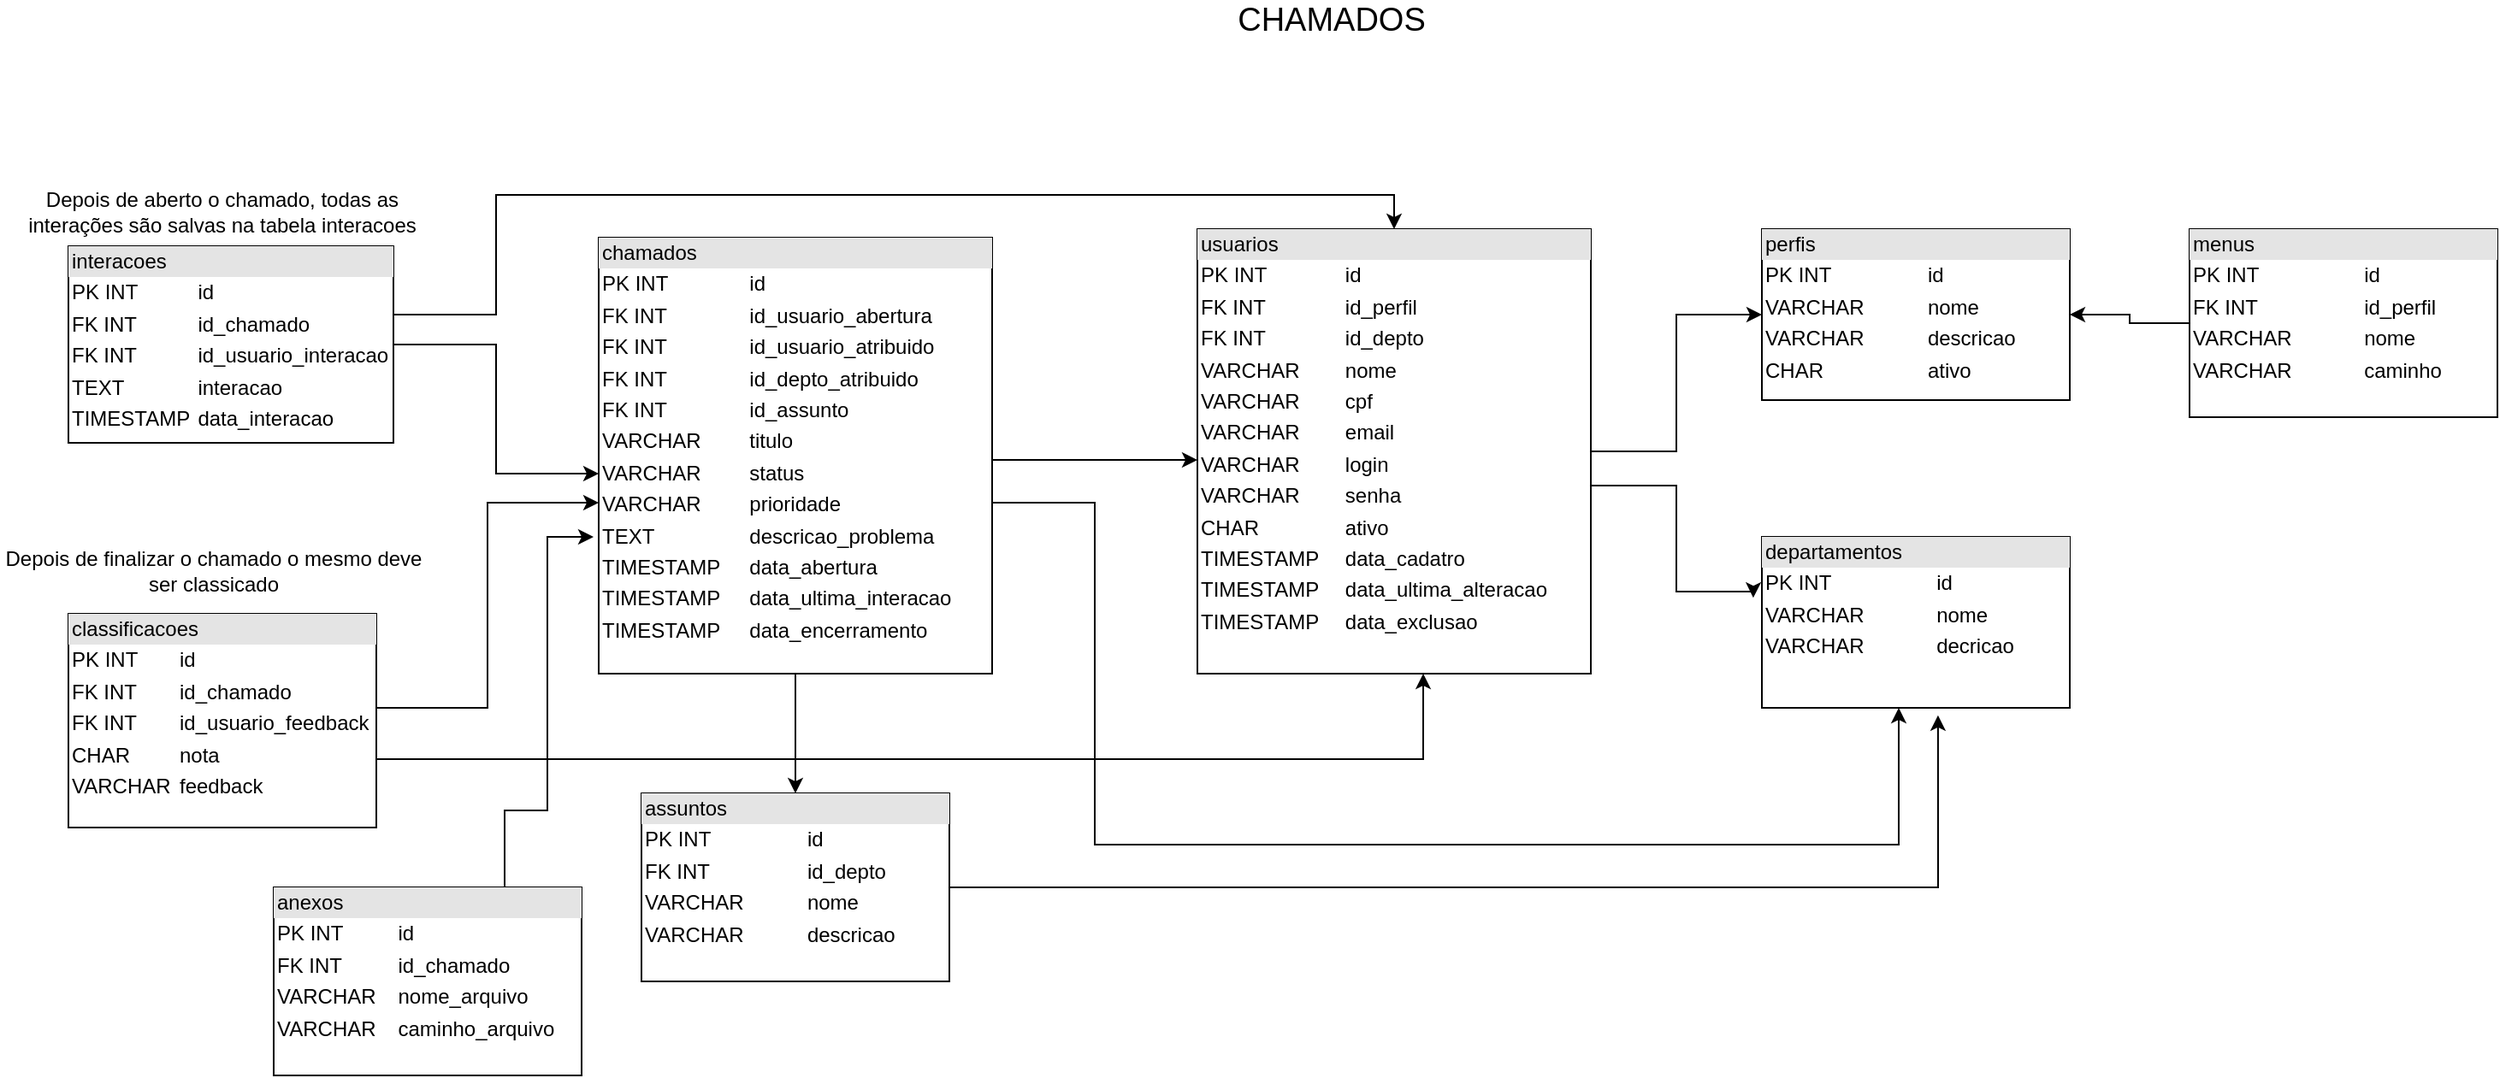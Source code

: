 <mxfile version="10.6.7" type="device"><diagram id="5XXHYPxFG7JNDpkrTKfz" name="Page-1"><mxGraphModel dx="1667" dy="452" grid="1" gridSize="10" guides="1" tooltips="1" connect="1" arrows="1" fold="1" page="1" pageScale="1" pageWidth="827" pageHeight="1169" math="0" shadow="0"><root><mxCell id="0"/><mxCell id="1" parent="0"/><mxCell id="LSVG4YA5QEsUSJJaWVUW-13" style="edgeStyle=orthogonalEdgeStyle;rounded=0;orthogonalLoop=1;jettySize=auto;html=1;" parent="1" source="LSVG4YA5QEsUSJJaWVUW-2" target="LSVG4YA5QEsUSJJaWVUW-6" edge="1"><mxGeometry relative="1" as="geometry"/></mxCell><mxCell id="LSVG4YA5QEsUSJJaWVUW-14" style="edgeStyle=orthogonalEdgeStyle;rounded=0;orthogonalLoop=1;jettySize=auto;html=1;entryX=-0.028;entryY=0.356;entryDx=0;entryDy=0;entryPerimeter=0;" parent="1" source="LSVG4YA5QEsUSJJaWVUW-2" target="LSVG4YA5QEsUSJJaWVUW-9" edge="1"><mxGeometry relative="1" as="geometry"><Array as="points"><mxPoint x="330" y="300"/><mxPoint x="330" y="362"/></Array></mxGeometry></mxCell><mxCell id="LSVG4YA5QEsUSJJaWVUW-2" value="&lt;div style=&quot;box-sizing: border-box ; width: 100% ; background: #e4e4e4 ; padding: 2px&quot;&gt;usuarios&lt;/div&gt;&lt;table style=&quot;width: 100% ; font-size: 1em&quot; cellpadding=&quot;2&quot; cellspacing=&quot;0&quot;&gt;&lt;tbody&gt;&lt;tr&gt;&lt;td&gt;PK INT&lt;/td&gt;&lt;td&gt;id&lt;/td&gt;&lt;td&gt;&lt;br&gt;&lt;/td&gt;&lt;/tr&gt;&lt;tr&gt;&lt;td&gt;FK INT&lt;/td&gt;&lt;td&gt;id_perfil&lt;/td&gt;&lt;td&gt;&lt;br&gt;&lt;/td&gt;&lt;/tr&gt;&lt;tr&gt;&lt;td&gt;FK INT&lt;/td&gt;&lt;td&gt;id_depto&lt;br&gt;&lt;/td&gt;&lt;td&gt;&lt;br&gt;&lt;/td&gt;&lt;/tr&gt;&lt;tr&gt;&lt;td&gt;VARCHAR&lt;/td&gt;&lt;td&gt;nome&lt;/td&gt;&lt;td&gt;&lt;br&gt;&lt;/td&gt;&lt;/tr&gt;&lt;tr&gt;&lt;td&gt;VARCHAR&lt;/td&gt;&lt;td&gt;cpf&lt;/td&gt;&lt;td&gt;&lt;br&gt;&lt;/td&gt;&lt;/tr&gt;&lt;tr&gt;&lt;td&gt;VARCHAR&lt;br&gt;&lt;/td&gt;&lt;td&gt;email&lt;br&gt;&lt;/td&gt;&lt;td&gt;&lt;br&gt;&lt;/td&gt;&lt;/tr&gt;&lt;tr&gt;&lt;td&gt;VARCHAR&lt;/td&gt;&lt;td&gt;login&lt;/td&gt;&lt;td&gt;&lt;br&gt;&lt;/td&gt;&lt;/tr&gt;&lt;tr&gt;&lt;td&gt;VARCHAR&lt;br&gt;&lt;/td&gt;&lt;td&gt;senha&lt;/td&gt;&lt;td&gt;&lt;br&gt;&lt;/td&gt;&lt;/tr&gt;&lt;tr&gt;&lt;td&gt;CHAR&lt;/td&gt;&lt;td&gt;ativo&lt;/td&gt;&lt;td&gt;&lt;br&gt;&lt;/td&gt;&lt;/tr&gt;&lt;tr&gt;&lt;td&gt;TIMESTAMP&lt;/td&gt;&lt;td&gt;data_cadatro&lt;/td&gt;&lt;td&gt;&lt;br&gt;&lt;/td&gt;&lt;/tr&gt;&lt;tr&gt;&lt;td&gt;TIMESTAMP&lt;br&gt;&lt;/td&gt;&lt;td&gt;data_ultima_alteracao&lt;/td&gt;&lt;td&gt;&lt;br&gt;&lt;/td&gt;&lt;/tr&gt;&lt;tr&gt;&lt;td&gt;TIMESTAMP&lt;br&gt;&lt;/td&gt;&lt;td&gt;data_exclusao&lt;br&gt;&lt;/td&gt;&lt;td&gt;&lt;br&gt;&lt;/td&gt;&lt;/tr&gt;&lt;tr&gt;&lt;td&gt;&lt;br&gt;&lt;/td&gt;&lt;td&gt;&lt;br&gt;&lt;/td&gt;&lt;td&gt;&lt;br&gt;&lt;/td&gt;&lt;/tr&gt;&lt;tr&gt;&lt;td&gt;&lt;br&gt;&lt;/td&gt;&lt;td&gt;&lt;br&gt;&lt;/td&gt;&lt;td&gt;&lt;br&gt;&lt;/td&gt;&lt;/tr&gt;&lt;/tbody&gt;&lt;/table&gt;" style="verticalAlign=top;align=left;overflow=fill;html=1;" parent="1" vertex="1"><mxGeometry x="50" y="150" width="230" height="260" as="geometry"/></mxCell><mxCell id="LSVG4YA5QEsUSJJaWVUW-4" value="&lt;font style=&quot;font-size: 19px&quot;&gt;CHAMADOS&lt;br&gt;&lt;/font&gt;&lt;br&gt;" style="text;html=1;strokeColor=none;fillColor=none;align=center;verticalAlign=middle;whiteSpace=wrap;rounded=0;strokeWidth=1;" parent="1" vertex="1"><mxGeometry x="30" y="20" width="197" height="30" as="geometry"/></mxCell><mxCell id="LSVG4YA5QEsUSJJaWVUW-6" value="&lt;div style=&quot;box-sizing: border-box ; width: 100% ; background: #e4e4e4 ; padding: 2px&quot;&gt;perfis&lt;/div&gt;&lt;table style=&quot;width: 100% ; font-size: 1em&quot; cellpadding=&quot;2&quot; cellspacing=&quot;0&quot;&gt;&lt;tbody&gt;&lt;tr&gt;&lt;td&gt;PK INT&lt;/td&gt;&lt;td&gt;id&lt;/td&gt;&lt;/tr&gt;&lt;tr&gt;&lt;td&gt;VARCHAR&lt;/td&gt;&lt;td&gt;nome&lt;/td&gt;&lt;/tr&gt;&lt;tr&gt;&lt;td&gt;VARCHAR&lt;/td&gt;&lt;td&gt;descricao&lt;br&gt;&lt;/td&gt;&lt;/tr&gt;&lt;tr&gt;&lt;td&gt;CHAR&lt;/td&gt;&lt;td&gt;ativo&lt;/td&gt;&lt;/tr&gt;&lt;/tbody&gt;&lt;/table&gt;" style="verticalAlign=top;align=left;overflow=fill;html=1;strokeWidth=1;" parent="1" vertex="1"><mxGeometry x="380" y="150" width="180" height="100" as="geometry"/></mxCell><mxCell id="LSVG4YA5QEsUSJJaWVUW-9" value="&lt;div style=&quot;box-sizing: border-box ; width: 100% ; background: #e4e4e4 ; padding: 2px&quot;&gt;departamentos&lt;/div&gt;&lt;table style=&quot;width: 100% ; font-size: 1em&quot; cellpadding=&quot;2&quot; cellspacing=&quot;0&quot;&gt;&lt;tbody&gt;&lt;tr&gt;&lt;td&gt;PK INT&lt;/td&gt;&lt;td&gt;id&lt;/td&gt;&lt;/tr&gt;&lt;tr&gt;&lt;td&gt;VARCHAR&lt;/td&gt;&lt;td&gt;nome&lt;/td&gt;&lt;/tr&gt;&lt;tr&gt;&lt;td&gt;VARCHAR&lt;/td&gt;&lt;td&gt;decricao&lt;/td&gt;&lt;/tr&gt;&lt;/tbody&gt;&lt;/table&gt;" style="verticalAlign=top;align=left;overflow=fill;html=1;strokeWidth=1;" parent="1" vertex="1"><mxGeometry x="380" y="330" width="180" height="100" as="geometry"/></mxCell><mxCell id="LSVG4YA5QEsUSJJaWVUW-15" style="edgeStyle=orthogonalEdgeStyle;rounded=0;orthogonalLoop=1;jettySize=auto;html=1;entryX=1;entryY=0.5;entryDx=0;entryDy=0;" parent="1" source="LSVG4YA5QEsUSJJaWVUW-10" target="LSVG4YA5QEsUSJJaWVUW-6" edge="1"><mxGeometry relative="1" as="geometry"/></mxCell><mxCell id="LSVG4YA5QEsUSJJaWVUW-10" value="&lt;div style=&quot;box-sizing: border-box ; width: 100% ; background: #e4e4e4 ; padding: 2px&quot;&gt;menus&lt;/div&gt;&lt;table style=&quot;width: 100% ; font-size: 1em&quot; cellpadding=&quot;2&quot; cellspacing=&quot;0&quot;&gt;&lt;tbody&gt;&lt;tr&gt;&lt;td&gt;PK INT&lt;/td&gt;&lt;td&gt;id&lt;/td&gt;&lt;/tr&gt;&lt;tr&gt;&lt;td&gt;FK INT&lt;/td&gt;&lt;td&gt;id_perfil&lt;/td&gt;&lt;/tr&gt;&lt;tr&gt;&lt;td&gt;VARCHAR&lt;/td&gt;&lt;td&gt;nome&lt;/td&gt;&lt;/tr&gt;&lt;tr&gt;&lt;td&gt;VARCHAR&lt;/td&gt;&lt;td&gt;caminho&lt;br&gt;&lt;/td&gt;&lt;/tr&gt;&lt;/tbody&gt;&lt;/table&gt;" style="verticalAlign=top;align=left;overflow=fill;html=1;strokeWidth=1;" parent="1" vertex="1"><mxGeometry x="630" y="150" width="180" height="110" as="geometry"/></mxCell><mxCell id="f08T2tUrefxzqDwAZMJu-2" style="edgeStyle=orthogonalEdgeStyle;rounded=0;orthogonalLoop=1;jettySize=auto;html=1;" parent="1" source="f08T2tUrefxzqDwAZMJu-1" target="LSVG4YA5QEsUSJJaWVUW-2" edge="1"><mxGeometry relative="1" as="geometry"><Array as="points"><mxPoint x="-40" y="285"/><mxPoint x="-40" y="285"/></Array></mxGeometry></mxCell><mxCell id="f08T2tUrefxzqDwAZMJu-3" style="edgeStyle=orthogonalEdgeStyle;rounded=0;orthogonalLoop=1;jettySize=auto;html=1;" parent="1" source="f08T2tUrefxzqDwAZMJu-1" target="LSVG4YA5QEsUSJJaWVUW-9" edge="1"><mxGeometry relative="1" as="geometry"><Array as="points"><mxPoint x="-10" y="310"/><mxPoint x="-10" y="510"/><mxPoint x="460" y="510"/></Array></mxGeometry></mxCell><mxCell id="f08T2tUrefxzqDwAZMJu-6" style="edgeStyle=orthogonalEdgeStyle;rounded=0;orthogonalLoop=1;jettySize=auto;html=1;entryX=0.5;entryY=0;entryDx=0;entryDy=0;" parent="1" source="f08T2tUrefxzqDwAZMJu-1" target="f08T2tUrefxzqDwAZMJu-4" edge="1"><mxGeometry relative="1" as="geometry"/></mxCell><mxCell id="f08T2tUrefxzqDwAZMJu-1" value="&lt;div style=&quot;box-sizing: border-box ; width: 100% ; background: #e4e4e4 ; padding: 2px&quot;&gt;chamados&lt;/div&gt;&lt;table style=&quot;width: 100% ; font-size: 1em&quot; cellpadding=&quot;2&quot; cellspacing=&quot;0&quot;&gt;&lt;tbody&gt;&lt;tr&gt;&lt;td&gt;PK INT&lt;/td&gt;&lt;td&gt;id&lt;/td&gt;&lt;/tr&gt;&lt;tr&gt;&lt;td&gt;FK INT&lt;/td&gt;&lt;td&gt;id_usuario_abertura&lt;/td&gt;&lt;/tr&gt;&lt;tr&gt;&lt;td&gt;FK INT&lt;/td&gt;&lt;td&gt;id_usuario_atribuido&lt;/td&gt;&lt;/tr&gt;&lt;tr&gt;&lt;td&gt;FK INT&lt;/td&gt;&lt;td&gt;id_depto_atribuido&lt;br&gt;&lt;/td&gt;&lt;/tr&gt;&lt;tr&gt;&lt;td&gt;FK INT&lt;/td&gt;&lt;td&gt;id_assunto&lt;/td&gt;&lt;/tr&gt;&lt;tr&gt;&lt;td&gt;VARCHAR&lt;/td&gt;&lt;td&gt;titulo&lt;/td&gt;&lt;/tr&gt;&lt;tr&gt;&lt;td&gt;VARCHAR&lt;/td&gt;&lt;td&gt;status&lt;/td&gt;&lt;/tr&gt;&lt;tr&gt;&lt;td&gt;VARCHAR&lt;/td&gt;&lt;td&gt;prioridade&lt;/td&gt;&lt;/tr&gt;&lt;tr&gt;&lt;td&gt;TEXT&lt;/td&gt;&lt;td&gt;descricao_problema&lt;/td&gt;&lt;/tr&gt;&lt;tr&gt;&lt;td&gt;TIMESTAMP&lt;/td&gt;&lt;td&gt;data_abertura&lt;/td&gt;&lt;/tr&gt;&lt;tr&gt;&lt;td&gt;TIMESTAMP&lt;/td&gt;&lt;td&gt;data_ultima_interacao&lt;/td&gt;&lt;/tr&gt;&lt;tr&gt;&lt;td&gt;TIMESTAMP&lt;/td&gt;&lt;td&gt;data_encerramento&lt;/td&gt;&lt;/tr&gt;&lt;/tbody&gt;&lt;/table&gt;" style="verticalAlign=top;align=left;overflow=fill;html=1;" parent="1" vertex="1"><mxGeometry x="-300" y="155" width="230" height="255" as="geometry"/></mxCell><mxCell id="f08T2tUrefxzqDwAZMJu-11" style="edgeStyle=orthogonalEdgeStyle;rounded=0;orthogonalLoop=1;jettySize=auto;html=1;entryX=0.572;entryY=1.044;entryDx=0;entryDy=0;entryPerimeter=0;" parent="1" source="f08T2tUrefxzqDwAZMJu-4" target="LSVG4YA5QEsUSJJaWVUW-9" edge="1"><mxGeometry relative="1" as="geometry"/></mxCell><mxCell id="f08T2tUrefxzqDwAZMJu-4" value="&lt;div style=&quot;box-sizing: border-box ; width: 100% ; background: #e4e4e4 ; padding: 2px&quot;&gt;assuntos&lt;/div&gt;&lt;table style=&quot;width: 100% ; font-size: 1em&quot; cellpadding=&quot;2&quot; cellspacing=&quot;0&quot;&gt;&lt;tbody&gt;&lt;tr&gt;&lt;td&gt;PK INT&lt;/td&gt;&lt;td&gt;id&lt;/td&gt;&lt;/tr&gt;&lt;tr&gt;&lt;td&gt;FK INT&lt;/td&gt;&lt;td&gt;id_depto&lt;/td&gt;&lt;/tr&gt;&lt;tr&gt;&lt;td&gt;VARCHAR&lt;/td&gt;&lt;td&gt;nome&lt;/td&gt;&lt;/tr&gt;&lt;tr&gt;&lt;td&gt;VARCHAR&lt;/td&gt;&lt;td&gt;descricao&lt;/td&gt;&lt;/tr&gt;&lt;tr&gt;&lt;td&gt;&lt;br&gt;&lt;/td&gt;&lt;td&gt;&lt;br&gt;&lt;/td&gt;&lt;/tr&gt;&lt;/tbody&gt;&lt;/table&gt;" style="verticalAlign=top;align=left;overflow=fill;html=1;" parent="1" vertex="1"><mxGeometry x="-275" y="480" width="180" height="110" as="geometry"/></mxCell><mxCell id="f08T2tUrefxzqDwAZMJu-8" style="edgeStyle=orthogonalEdgeStyle;rounded=0;orthogonalLoop=1;jettySize=auto;html=1;" parent="1" source="f08T2tUrefxzqDwAZMJu-7" target="f08T2tUrefxzqDwAZMJu-1" edge="1"><mxGeometry relative="1" as="geometry"><Array as="points"><mxPoint x="-360" y="218"/><mxPoint x="-360" y="293"/></Array></mxGeometry></mxCell><mxCell id="f08T2tUrefxzqDwAZMJu-10" style="edgeStyle=orthogonalEdgeStyle;rounded=0;orthogonalLoop=1;jettySize=auto;html=1;" parent="1" source="f08T2tUrefxzqDwAZMJu-7" target="LSVG4YA5QEsUSJJaWVUW-2" edge="1"><mxGeometry relative="1" as="geometry"><Array as="points"><mxPoint x="-360" y="200"/><mxPoint x="-360" y="130"/><mxPoint x="165" y="130"/></Array></mxGeometry></mxCell><mxCell id="f08T2tUrefxzqDwAZMJu-7" value="&lt;div style=&quot;box-sizing: border-box ; width: 100% ; background: #e4e4e4 ; padding: 2px&quot;&gt;interacoes&lt;/div&gt;&lt;table style=&quot;width: 100% ; font-size: 1em&quot; cellpadding=&quot;2&quot; cellspacing=&quot;0&quot;&gt;&lt;tbody&gt;&lt;tr&gt;&lt;td&gt;PK INT&lt;/td&gt;&lt;td&gt;id&lt;/td&gt;&lt;/tr&gt;&lt;tr&gt;&lt;td&gt;FK INT&lt;/td&gt;&lt;td&gt;id_chamado&lt;/td&gt;&lt;/tr&gt;&lt;tr&gt;&lt;td&gt;FK INT&lt;/td&gt;&lt;td&gt;id_usuario_interacao&lt;/td&gt;&lt;/tr&gt;&lt;tr&gt;&lt;td&gt;TEXT&lt;/td&gt;&lt;td&gt;interacao&lt;/td&gt;&lt;/tr&gt;&lt;tr&gt;&lt;td&gt;TIMESTAMP&lt;/td&gt;&lt;td&gt;data_interacao&lt;/td&gt;&lt;/tr&gt;&lt;/tbody&gt;&lt;/table&gt;" style="verticalAlign=top;align=left;overflow=fill;html=1;" parent="1" vertex="1"><mxGeometry x="-610" y="160" width="190" height="115" as="geometry"/></mxCell><mxCell id="f08T2tUrefxzqDwAZMJu-9" value="Depois de aberto o chamado, todas as interações são salvas na tabela interacoes" style="text;html=1;strokeColor=none;fillColor=none;align=center;verticalAlign=middle;whiteSpace=wrap;rounded=0;" parent="1" vertex="1"><mxGeometry x="-645" y="130" width="250" height="20" as="geometry"/></mxCell><mxCell id="f08T2tUrefxzqDwAZMJu-13" style="edgeStyle=orthogonalEdgeStyle;rounded=0;orthogonalLoop=1;jettySize=auto;html=1;entryX=0.574;entryY=1;entryDx=0;entryDy=0;entryPerimeter=0;exitX=1;exitY=0.5;exitDx=0;exitDy=0;" parent="1" source="f08T2tUrefxzqDwAZMJu-12" target="LSVG4YA5QEsUSJJaWVUW-2" edge="1"><mxGeometry relative="1" as="geometry"><mxPoint x="-390" y="430" as="sourcePoint"/><Array as="points"><mxPoint x="-430" y="460"/><mxPoint x="182" y="460"/></Array></mxGeometry></mxCell><mxCell id="f08T2tUrefxzqDwAZMJu-14" style="edgeStyle=orthogonalEdgeStyle;rounded=0;orthogonalLoop=1;jettySize=auto;html=1;" parent="1" source="f08T2tUrefxzqDwAZMJu-12" target="f08T2tUrefxzqDwAZMJu-1" edge="1"><mxGeometry relative="1" as="geometry"><Array as="points"><mxPoint x="-365" y="430"/><mxPoint x="-365" y="310"/></Array></mxGeometry></mxCell><mxCell id="f08T2tUrefxzqDwAZMJu-12" value="&lt;div style=&quot;box-sizing: border-box ; width: 100% ; background: #e4e4e4 ; padding: 2px&quot;&gt;classificacoes&lt;/div&gt;&lt;table style=&quot;width: 100% ; font-size: 1em&quot; cellpadding=&quot;2&quot; cellspacing=&quot;0&quot;&gt;&lt;tbody&gt;&lt;tr&gt;&lt;td&gt;PK INT&lt;/td&gt;&lt;td&gt;id&lt;/td&gt;&lt;/tr&gt;&lt;tr&gt;&lt;td&gt;FK INT&lt;/td&gt;&lt;td&gt;id_chamado&lt;/td&gt;&lt;/tr&gt;&lt;tr&gt;&lt;td&gt;FK INT&lt;/td&gt;&lt;td&gt;id_usuario_feedback&lt;/td&gt;&lt;/tr&gt;&lt;tr&gt;&lt;td&gt;CHAR&lt;/td&gt;&lt;td&gt;nota&lt;/td&gt;&lt;/tr&gt;&lt;tr&gt;&lt;td&gt;VARCHAR&lt;/td&gt;&lt;td&gt;feedback&lt;/td&gt;&lt;/tr&gt;&lt;/tbody&gt;&lt;/table&gt;" style="verticalAlign=top;align=left;overflow=fill;html=1;" parent="1" vertex="1"><mxGeometry x="-610" y="375" width="180" height="125" as="geometry"/></mxCell><mxCell id="f08T2tUrefxzqDwAZMJu-15" value="Depois de finalizar o chamado o mesmo deve ser classicado&lt;br&gt;" style="text;html=1;strokeColor=none;fillColor=none;align=center;verticalAlign=middle;whiteSpace=wrap;rounded=0;" parent="1" vertex="1"><mxGeometry x="-650" y="340" width="250" height="20" as="geometry"/></mxCell><mxCell id="d1hs8jPdkwlKcqqyMkEM-2" style="edgeStyle=orthogonalEdgeStyle;rounded=0;orthogonalLoop=1;jettySize=auto;html=1;exitX=0.75;exitY=0;exitDx=0;exitDy=0;" edge="1" parent="1" source="d1hs8jPdkwlKcqqyMkEM-1"><mxGeometry relative="1" as="geometry"><mxPoint x="-303" y="330" as="targetPoint"/><Array as="points"><mxPoint x="-355" y="490"/><mxPoint x="-330" y="490"/><mxPoint x="-330" y="330"/></Array></mxGeometry></mxCell><mxCell id="d1hs8jPdkwlKcqqyMkEM-1" value="&lt;div style=&quot;box-sizing: border-box ; width: 100% ; background: #e4e4e4 ; padding: 2px&quot;&gt;anexos&lt;/div&gt;&lt;table style=&quot;width: 100% ; font-size: 1em&quot; cellpadding=&quot;2&quot; cellspacing=&quot;0&quot;&gt;&lt;tbody&gt;&lt;tr&gt;&lt;td&gt;PK INT&lt;/td&gt;&lt;td&gt;id&lt;/td&gt;&lt;/tr&gt;&lt;tr&gt;&lt;td&gt;FK INT&lt;/td&gt;&lt;td&gt;id_chamado&lt;/td&gt;&lt;/tr&gt;&lt;tr&gt;&lt;td&gt;VARCHAR&lt;/td&gt;&lt;td&gt;nome_arquivo&lt;/td&gt;&lt;/tr&gt;&lt;tr&gt;&lt;td&gt;VARCHAR&lt;/td&gt;&lt;td&gt;caminho_arquivo&lt;/td&gt;&lt;/tr&gt;&lt;tr&gt;&lt;td&gt;&lt;br&gt;&lt;/td&gt;&lt;td&gt;&lt;br&gt;&lt;/td&gt;&lt;/tr&gt;&lt;/tbody&gt;&lt;/table&gt;" style="verticalAlign=top;align=left;overflow=fill;html=1;" vertex="1" parent="1"><mxGeometry x="-490" y="535" width="180" height="110" as="geometry"/></mxCell></root></mxGraphModel></diagram></mxfile>